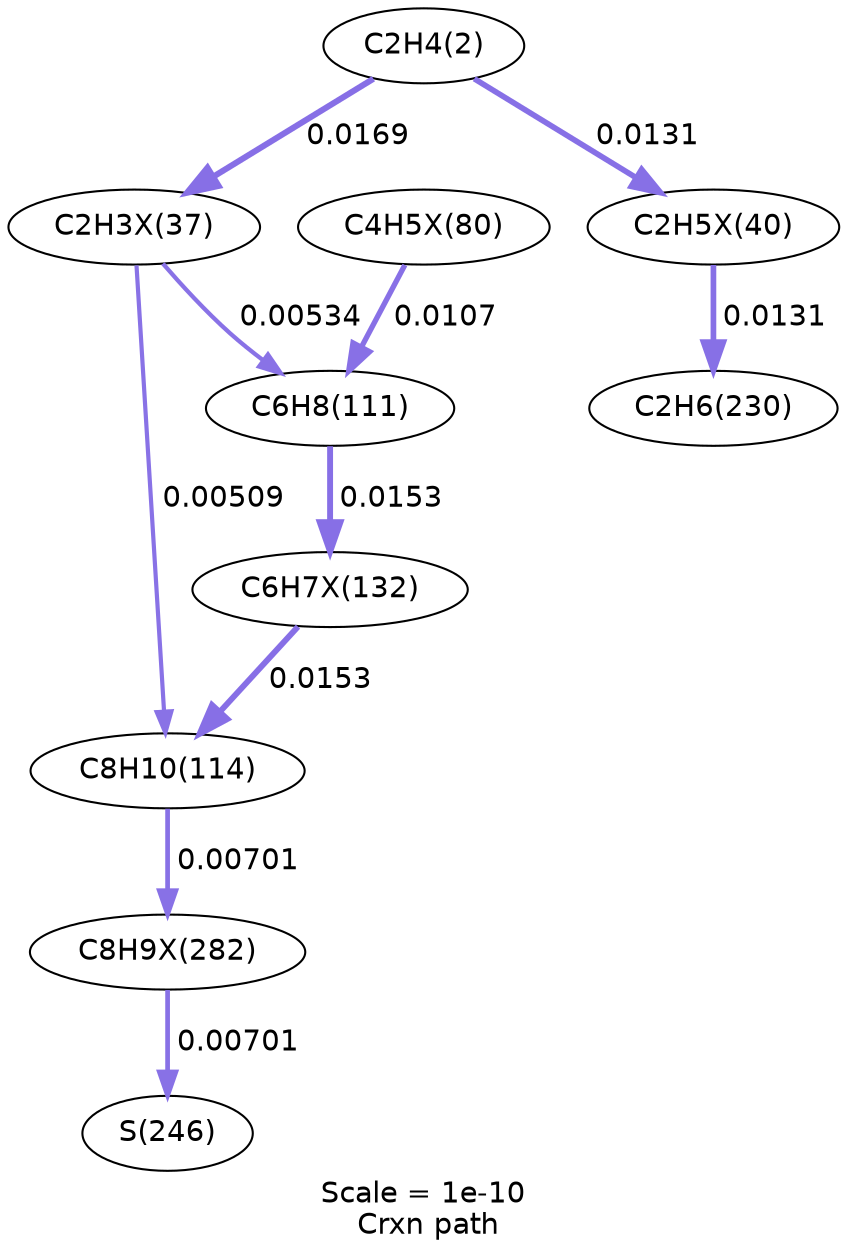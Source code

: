 digraph reaction_paths {
center=1;
s5 -> s35[fontname="Helvetica", style="setlinewidth(2.92)", arrowsize=1.46, color="0.7, 0.517, 0.9"
, label=" 0.0169"];
s5 -> s36[fontname="Helvetica", style="setlinewidth(2.73)", arrowsize=1.36, color="0.7, 0.513, 0.9"
, label=" 0.0131"];
s35 -> s10[fontname="Helvetica", style="setlinewidth(2.05)", arrowsize=1.03, color="0.7, 0.505, 0.9"
, label=" 0.00534"];
s35 -> s11[fontname="Helvetica", style="setlinewidth(2.01)", arrowsize=1.01, color="0.7, 0.505, 0.9"
, label=" 0.00509"];
s37 -> s10[fontname="Helvetica", style="setlinewidth(2.57)", arrowsize=1.29, color="0.7, 0.511, 0.9"
, label=" 0.0107"];
s10 -> s39[fontname="Helvetica", style="setlinewidth(2.84)", arrowsize=1.42, color="0.7, 0.515, 0.9"
, label=" 0.0153"];
s36 -> s14[fontname="Helvetica", style="setlinewidth(2.73)", arrowsize=1.36, color="0.7, 0.513, 0.9"
, label=" 0.0131"];
s39 -> s11[fontname="Helvetica", style="setlinewidth(2.84)", arrowsize=1.42, color="0.7, 0.515, 0.9"
, label=" 0.0153"];
s11 -> s41[fontname="Helvetica", style="setlinewidth(2.26)", arrowsize=1.13, color="0.7, 0.507, 0.9"
, label=" 0.00701"];
s41 -> s15[fontname="Helvetica", style="setlinewidth(2.26)", arrowsize=1.13, color="0.7, 0.507, 0.9"
, label=" 0.00701"];
s5 [ fontname="Helvetica", label="C2H4(2)"];
s10 [ fontname="Helvetica", label="C6H8(111)"];
s11 [ fontname="Helvetica", label="C8H10(114)"];
s14 [ fontname="Helvetica", label="C2H6(230)"];
s15 [ fontname="Helvetica", label="S(246)"];
s35 [ fontname="Helvetica", label="C2H3X(37)"];
s36 [ fontname="Helvetica", label="C2H5X(40)"];
s37 [ fontname="Helvetica", label="C4H5X(80)"];
s39 [ fontname="Helvetica", label="C6H7X(132)"];
s41 [ fontname="Helvetica", label="C8H9X(282)"];
 label = "Scale = 1e-10\l Crxn path";
 fontname = "Helvetica";
}
